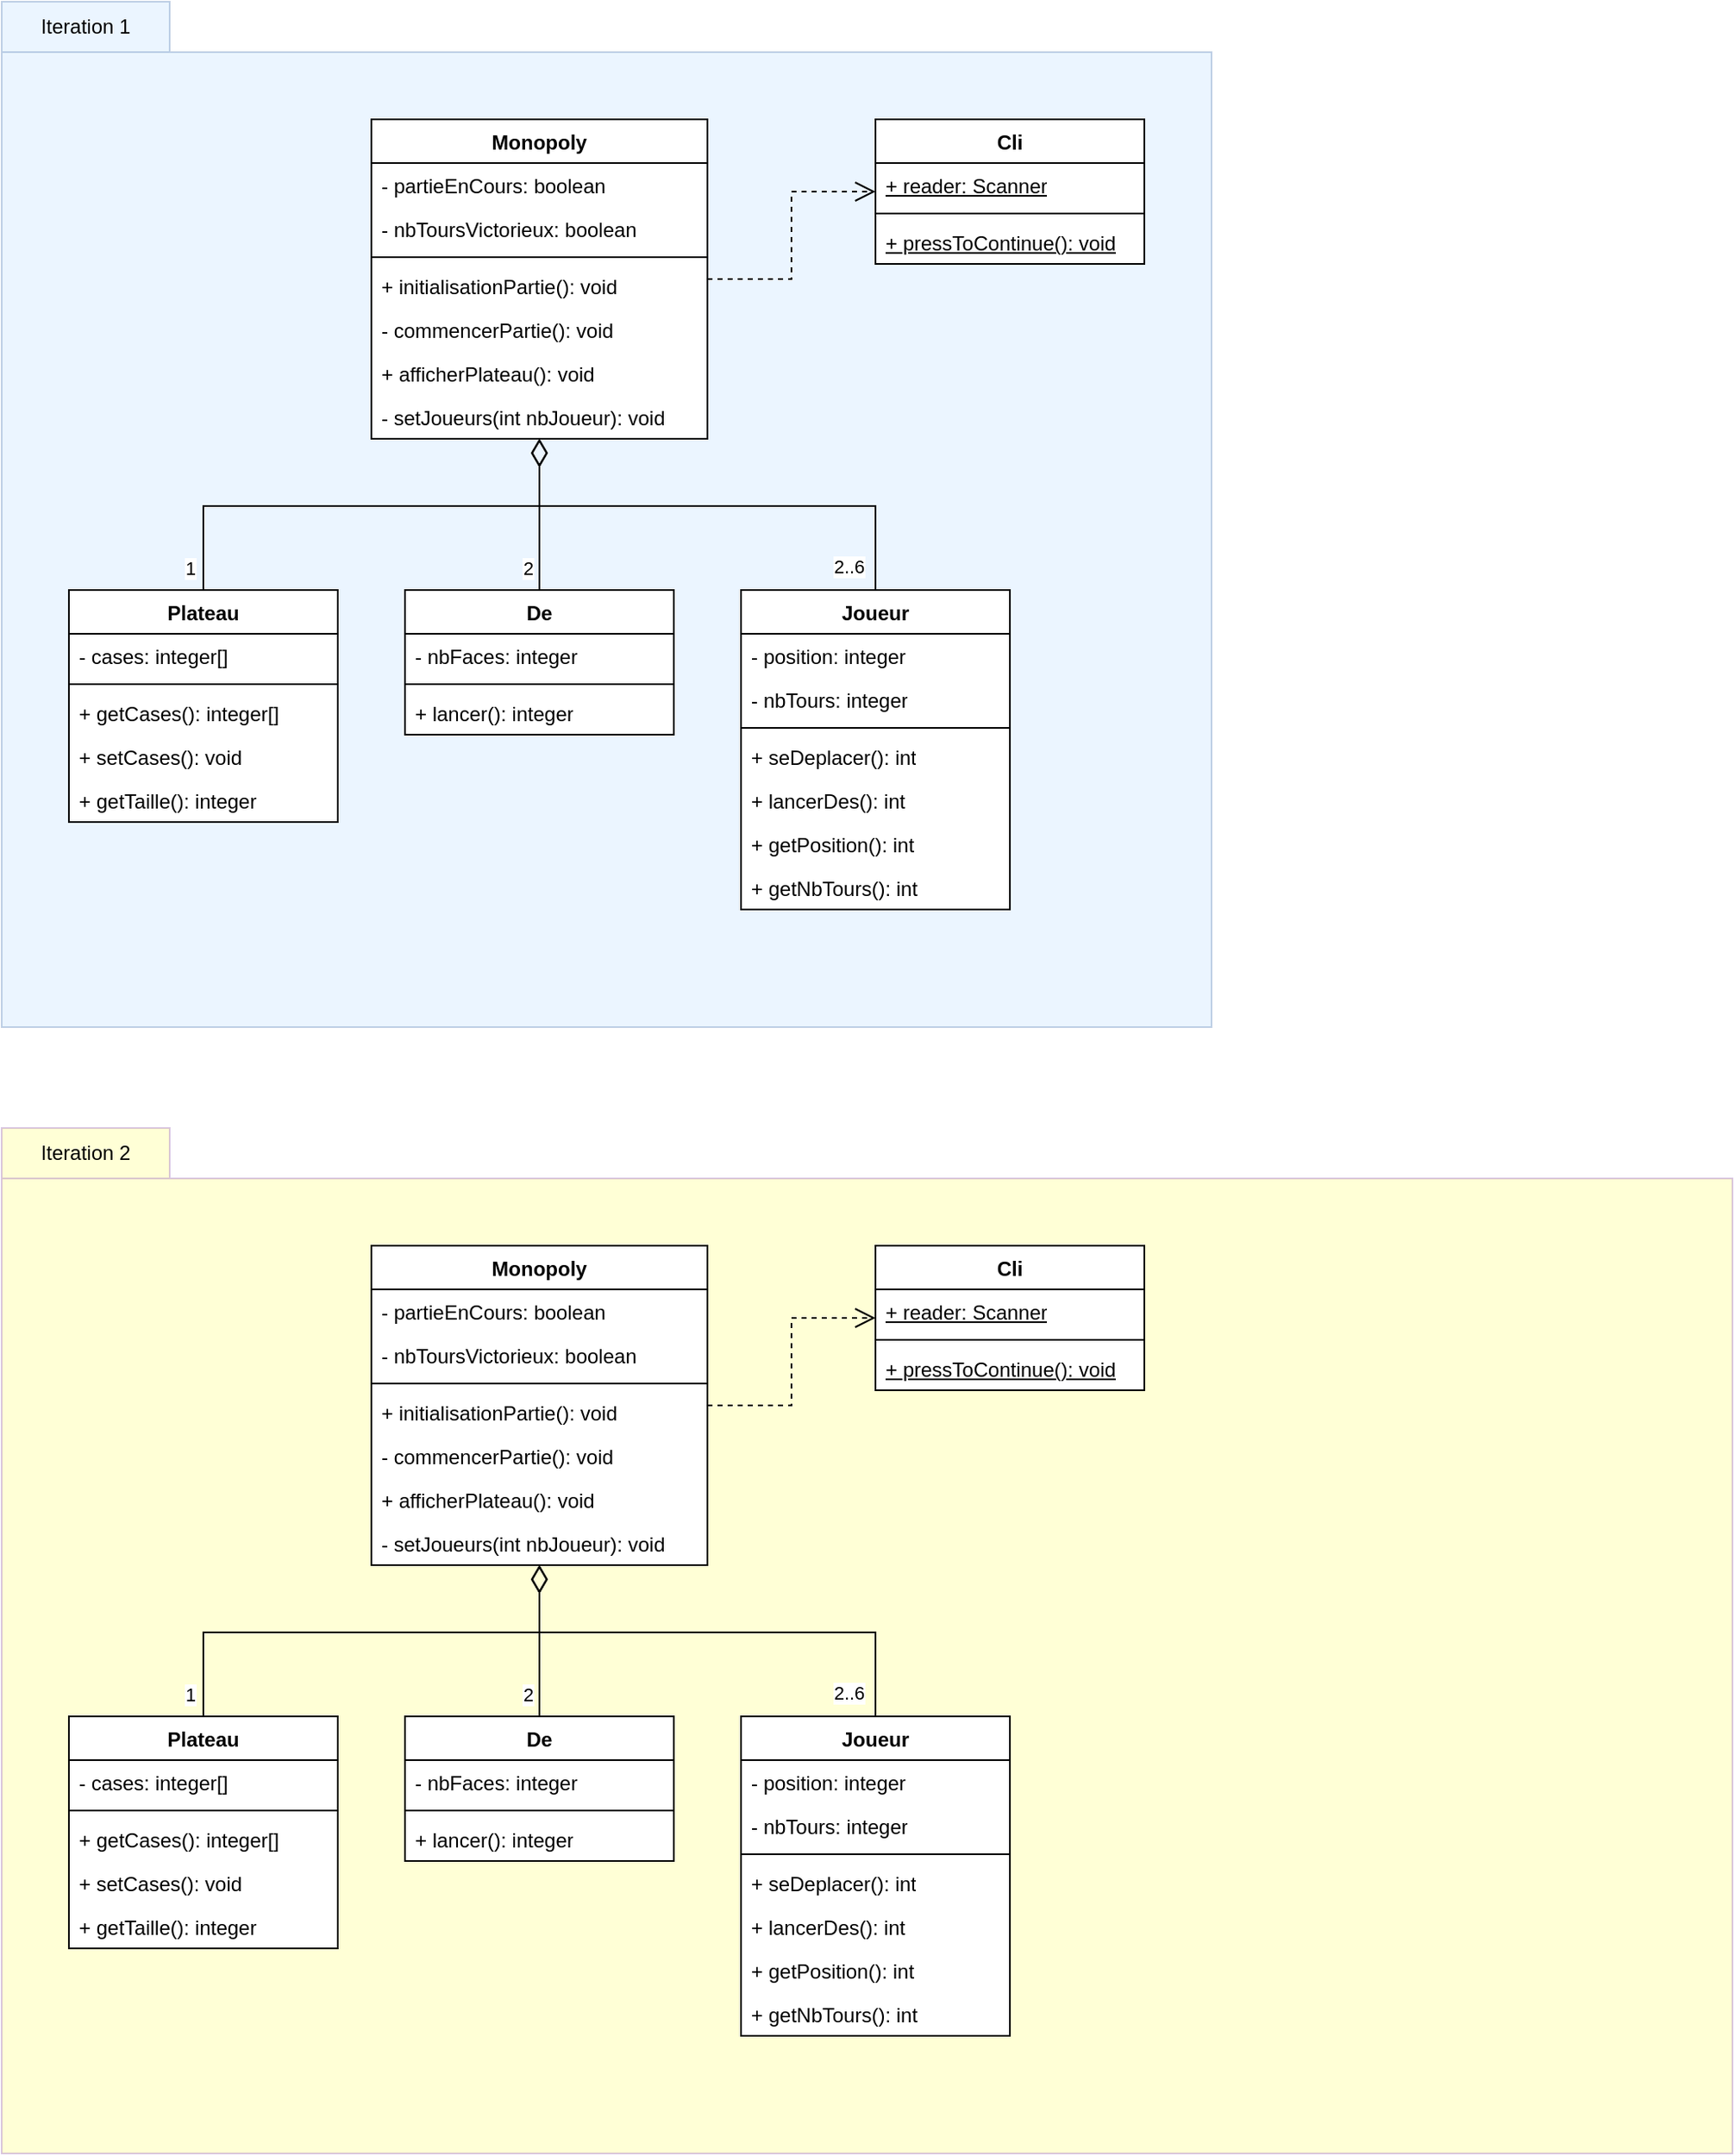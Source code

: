 <mxfile>
    <diagram name="Page-1" id="RWLI9MSICIL28HF7hWLt">
        <mxGraphModel dx="798" dy="611" grid="1" gridSize="10" guides="1" tooltips="1" connect="1" arrows="1" fold="1" page="1" pageScale="1" pageWidth="850" pageHeight="1100" math="0" shadow="0">
            <root>
                <mxCell id="0"/>
                <mxCell id="1" parent="0"/>
                <mxCell id="3wRQdI3oQ9BH-USmXRhL-71" value="" style="shape=folder;fontStyle=1;spacingTop=10;tabWidth=100;tabHeight=30;tabPosition=left;html=1;whiteSpace=wrap;fillColor=#CCE5FF;strokeColor=#6c8ebf;opacity=40;" parent="1" vertex="1">
                    <mxGeometry x="80" y="50" width="720" height="610" as="geometry"/>
                </mxCell>
                <mxCell id="BAaVgE4v9FRJITXMIrTg-20" style="edgeStyle=orthogonalEdgeStyle;rounded=0;orthogonalLoop=1;jettySize=auto;html=1;endArrow=open;endFill=0;dashed=1;endSize=10;" parent="1" source="3wRQdI3oQ9BH-USmXRhL-1" target="BAaVgE4v9FRJITXMIrTg-15" edge="1">
                    <mxGeometry relative="1" as="geometry"/>
                </mxCell>
                <mxCell id="3wRQdI3oQ9BH-USmXRhL-1" value="Monopoly" style="swimlane;fontStyle=1;align=center;verticalAlign=top;childLayout=stackLayout;horizontal=1;startSize=26;horizontalStack=0;resizeParent=1;resizeParentMax=0;resizeLast=0;collapsible=1;marginBottom=0;whiteSpace=wrap;html=1;swimlaneFillColor=default;" parent="1" vertex="1">
                    <mxGeometry x="300" y="120" width="200" height="190" as="geometry"/>
                </mxCell>
                <mxCell id="BAaVgE4v9FRJITXMIrTg-3" value="- partieEnCours: boolean" style="text;strokeColor=none;fillColor=none;align=left;verticalAlign=top;spacingLeft=4;spacingRight=4;overflow=hidden;rotatable=0;points=[[0,0.5],[1,0.5]];portConstraint=eastwest;whiteSpace=wrap;html=1;" parent="3wRQdI3oQ9BH-USmXRhL-1" vertex="1">
                    <mxGeometry y="26" width="200" height="26" as="geometry"/>
                </mxCell>
                <mxCell id="2" value="- nbToursVictorieux: boolean" style="text;strokeColor=none;fillColor=none;align=left;verticalAlign=top;spacingLeft=4;spacingRight=4;overflow=hidden;rotatable=0;points=[[0,0.5],[1,0.5]];portConstraint=eastwest;whiteSpace=wrap;html=1;" vertex="1" parent="3wRQdI3oQ9BH-USmXRhL-1">
                    <mxGeometry y="52" width="200" height="26" as="geometry"/>
                </mxCell>
                <mxCell id="3wRQdI3oQ9BH-USmXRhL-3" value="" style="line;strokeWidth=1;fillColor=none;align=left;verticalAlign=middle;spacingTop=-1;spacingLeft=3;spacingRight=3;rotatable=0;labelPosition=right;points=[];portConstraint=eastwest;strokeColor=inherit;" parent="3wRQdI3oQ9BH-USmXRhL-1" vertex="1">
                    <mxGeometry y="78" width="200" height="8" as="geometry"/>
                </mxCell>
                <mxCell id="uMeEDtOM4_LUnc-oen4K-1" value="+ initialisationPartie(): void" style="text;strokeColor=none;fillColor=none;align=left;verticalAlign=top;spacingLeft=4;spacingRight=4;overflow=hidden;rotatable=0;points=[[0,0.5],[1,0.5]];portConstraint=eastwest;whiteSpace=wrap;html=1;" parent="3wRQdI3oQ9BH-USmXRhL-1" vertex="1">
                    <mxGeometry y="86" width="200" height="26" as="geometry"/>
                </mxCell>
                <mxCell id="BAaVgE4v9FRJITXMIrTg-4" value="- commencerPartie(): void" style="text;strokeColor=none;fillColor=none;align=left;verticalAlign=top;spacingLeft=4;spacingRight=4;overflow=hidden;rotatable=0;points=[[0,0.5],[1,0.5]];portConstraint=eastwest;whiteSpace=wrap;html=1;" parent="3wRQdI3oQ9BH-USmXRhL-1" vertex="1">
                    <mxGeometry y="112" width="200" height="26" as="geometry"/>
                </mxCell>
                <mxCell id="BAaVgE4v9FRJITXMIrTg-5" value="+ afficherPlateau(): void" style="text;strokeColor=none;fillColor=none;align=left;verticalAlign=top;spacingLeft=4;spacingRight=4;overflow=hidden;rotatable=0;points=[[0,0.5],[1,0.5]];portConstraint=eastwest;whiteSpace=wrap;html=1;" parent="3wRQdI3oQ9BH-USmXRhL-1" vertex="1">
                    <mxGeometry y="138" width="200" height="26" as="geometry"/>
                </mxCell>
                <mxCell id="3wRQdI3oQ9BH-USmXRhL-78" value="- setJoueurs(int nbJoueur): void" style="text;strokeColor=none;fillColor=none;align=left;verticalAlign=top;spacingLeft=4;spacingRight=4;overflow=hidden;rotatable=0;points=[[0,0.5],[1,0.5]];portConstraint=eastwest;whiteSpace=wrap;html=1;" parent="3wRQdI3oQ9BH-USmXRhL-1" vertex="1">
                    <mxGeometry y="164" width="200" height="26" as="geometry"/>
                </mxCell>
                <mxCell id="3wRQdI3oQ9BH-USmXRhL-56" style="edgeStyle=orthogonalEdgeStyle;rounded=0;orthogonalLoop=1;jettySize=auto;html=1;endArrow=diamondThin;endFill=0;endSize=14;" parent="1" source="3wRQdI3oQ9BH-USmXRhL-52" target="3wRQdI3oQ9BH-USmXRhL-1" edge="1">
                    <mxGeometry relative="1" as="geometry"/>
                </mxCell>
                <mxCell id="uMeEDtOM4_LUnc-oen4K-2" value="2" style="edgeLabel;html=1;align=center;verticalAlign=middle;resizable=0;points=[];" parent="3wRQdI3oQ9BH-USmXRhL-56" vertex="1" connectable="0">
                    <mxGeometry x="-0.752" relative="1" as="geometry">
                        <mxPoint x="-7" y="-2" as="offset"/>
                    </mxGeometry>
                </mxCell>
                <mxCell id="3wRQdI3oQ9BH-USmXRhL-52" value="De" style="swimlane;fontStyle=1;align=center;verticalAlign=top;childLayout=stackLayout;horizontal=1;startSize=26;horizontalStack=0;resizeParent=1;resizeParentMax=0;resizeLast=0;collapsible=1;marginBottom=0;whiteSpace=wrap;html=1;fillColor=default;rounded=0;shadow=0;glass=0;swimlaneLine=1;gradientColor=none;swimlaneFillColor=default;" parent="1" vertex="1">
                    <mxGeometry x="320" y="400" width="160" height="86" as="geometry"/>
                </mxCell>
                <mxCell id="3wRQdI3oQ9BH-USmXRhL-53" value="- nbFaces: integer" style="text;align=left;verticalAlign=top;spacingLeft=4;spacingRight=4;overflow=hidden;rotatable=0;points=[[0,0.5],[1,0.5]];portConstraint=eastwest;whiteSpace=wrap;html=1;" parent="3wRQdI3oQ9BH-USmXRhL-52" vertex="1">
                    <mxGeometry y="26" width="160" height="26" as="geometry"/>
                </mxCell>
                <mxCell id="3wRQdI3oQ9BH-USmXRhL-54" value="" style="line;strokeWidth=1;fillColor=none;align=left;verticalAlign=middle;spacingTop=-1;spacingLeft=3;spacingRight=3;rotatable=0;labelPosition=right;points=[];portConstraint=eastwest;strokeColor=inherit;" parent="3wRQdI3oQ9BH-USmXRhL-52" vertex="1">
                    <mxGeometry y="52" width="160" height="8" as="geometry"/>
                </mxCell>
                <mxCell id="3wRQdI3oQ9BH-USmXRhL-55" value="+ lancer(): integer" style="text;align=left;verticalAlign=top;spacingLeft=4;spacingRight=4;overflow=hidden;rotatable=0;points=[[0,0.5],[1,0.5]];portConstraint=eastwest;whiteSpace=wrap;html=1;" parent="3wRQdI3oQ9BH-USmXRhL-52" vertex="1">
                    <mxGeometry y="60" width="160" height="26" as="geometry"/>
                </mxCell>
                <mxCell id="3wRQdI3oQ9BH-USmXRhL-62" style="edgeStyle=orthogonalEdgeStyle;rounded=0;orthogonalLoop=1;jettySize=auto;html=1;endArrow=diamondThin;endFill=0;endSize=14;" parent="1" source="3wRQdI3oQ9BH-USmXRhL-59" target="3wRQdI3oQ9BH-USmXRhL-1" edge="1">
                    <mxGeometry relative="1" as="geometry">
                        <Array as="points">
                            <mxPoint x="200" y="350"/>
                            <mxPoint x="400" y="350"/>
                        </Array>
                    </mxGeometry>
                </mxCell>
                <mxCell id="uMeEDtOM4_LUnc-oen4K-3" value="1" style="edgeLabel;html=1;align=center;verticalAlign=middle;resizable=0;points=[];" parent="3wRQdI3oQ9BH-USmXRhL-62" vertex="1" connectable="0">
                    <mxGeometry x="-0.893" relative="1" as="geometry">
                        <mxPoint x="-8" y="2" as="offset"/>
                    </mxGeometry>
                </mxCell>
                <mxCell id="3wRQdI3oQ9BH-USmXRhL-59" value="Plateau" style="swimlane;fontStyle=1;align=center;verticalAlign=top;childLayout=stackLayout;horizontal=1;startSize=26;horizontalStack=0;resizeParent=1;resizeParentMax=0;resizeLast=0;collapsible=1;marginBottom=0;whiteSpace=wrap;html=1;swimlaneFillColor=default;" parent="1" vertex="1">
                    <mxGeometry x="120" y="400" width="160" height="138" as="geometry"/>
                </mxCell>
                <mxCell id="BAaVgE4v9FRJITXMIrTg-6" value="- cases: integer[]" style="text;strokeColor=none;fillColor=none;align=left;verticalAlign=top;spacingLeft=4;spacingRight=4;overflow=hidden;rotatable=0;points=[[0,0.5],[1,0.5]];portConstraint=eastwest;whiteSpace=wrap;html=1;" parent="3wRQdI3oQ9BH-USmXRhL-59" vertex="1">
                    <mxGeometry y="26" width="160" height="26" as="geometry"/>
                </mxCell>
                <mxCell id="3wRQdI3oQ9BH-USmXRhL-60" value="" style="line;strokeWidth=1;fillColor=none;align=left;verticalAlign=middle;spacingTop=-1;spacingLeft=3;spacingRight=3;rotatable=0;labelPosition=right;points=[];portConstraint=eastwest;strokeColor=inherit;" parent="3wRQdI3oQ9BH-USmXRhL-59" vertex="1">
                    <mxGeometry y="52" width="160" height="8" as="geometry"/>
                </mxCell>
                <mxCell id="BAaVgE4v9FRJITXMIrTg-7" value="+ getCases(): integer[]" style="text;strokeColor=none;fillColor=none;align=left;verticalAlign=top;spacingLeft=4;spacingRight=4;overflow=hidden;rotatable=0;points=[[0,0.5],[1,0.5]];portConstraint=eastwest;whiteSpace=wrap;html=1;" parent="3wRQdI3oQ9BH-USmXRhL-59" vertex="1">
                    <mxGeometry y="60" width="160" height="26" as="geometry"/>
                </mxCell>
                <mxCell id="BAaVgE4v9FRJITXMIrTg-8" value="+ setCases(): void" style="text;strokeColor=none;fillColor=none;align=left;verticalAlign=top;spacingLeft=4;spacingRight=4;overflow=hidden;rotatable=0;points=[[0,0.5],[1,0.5]];portConstraint=eastwest;whiteSpace=wrap;html=1;" parent="3wRQdI3oQ9BH-USmXRhL-59" vertex="1">
                    <mxGeometry y="86" width="160" height="26" as="geometry"/>
                </mxCell>
                <mxCell id="BAaVgE4v9FRJITXMIrTg-14" value="+ getTaille(): integer" style="text;strokeColor=none;fillColor=none;align=left;verticalAlign=top;spacingLeft=4;spacingRight=4;overflow=hidden;rotatable=0;points=[[0,0.5],[1,0.5]];portConstraint=eastwest;whiteSpace=wrap;html=1;" parent="3wRQdI3oQ9BH-USmXRhL-59" vertex="1">
                    <mxGeometry y="112" width="160" height="26" as="geometry"/>
                </mxCell>
                <mxCell id="3wRQdI3oQ9BH-USmXRhL-67" style="edgeStyle=orthogonalEdgeStyle;rounded=0;orthogonalLoop=1;jettySize=auto;html=1;endArrow=diamondThin;endFill=0;endSize=14;" parent="1" source="3wRQdI3oQ9BH-USmXRhL-64" target="3wRQdI3oQ9BH-USmXRhL-1" edge="1">
                    <mxGeometry relative="1" as="geometry">
                        <Array as="points">
                            <mxPoint x="600" y="350"/>
                            <mxPoint x="400" y="350"/>
                        </Array>
                    </mxGeometry>
                </mxCell>
                <mxCell id="uMeEDtOM4_LUnc-oen4K-4" value="2..6" style="edgeLabel;html=1;align=center;verticalAlign=middle;resizable=0;points=[];" parent="3wRQdI3oQ9BH-USmXRhL-67" vertex="1" connectable="0">
                    <mxGeometry x="-0.895" relative="1" as="geometry">
                        <mxPoint x="-16" y="1" as="offset"/>
                    </mxGeometry>
                </mxCell>
                <mxCell id="3wRQdI3oQ9BH-USmXRhL-64" value="Joueur" style="swimlane;fontStyle=1;align=center;verticalAlign=top;childLayout=stackLayout;horizontal=1;startSize=26;horizontalStack=0;resizeParent=1;resizeParentMax=0;resizeLast=0;collapsible=1;marginBottom=0;whiteSpace=wrap;html=1;swimlaneFillColor=default;" parent="1" vertex="1">
                    <mxGeometry x="520" y="400" width="160" height="190" as="geometry"/>
                </mxCell>
                <mxCell id="3wRQdI3oQ9BH-USmXRhL-69" value="- position: integer" style="text;strokeColor=none;fillColor=none;align=left;verticalAlign=top;spacingLeft=4;spacingRight=4;overflow=hidden;rotatable=0;points=[[0,0.5],[1,0.5]];portConstraint=eastwest;whiteSpace=wrap;html=1;" parent="3wRQdI3oQ9BH-USmXRhL-64" vertex="1">
                    <mxGeometry y="26" width="160" height="26" as="geometry"/>
                </mxCell>
                <mxCell id="3wRQdI3oQ9BH-USmXRhL-70" value="- nbTours: integer" style="text;strokeColor=none;fillColor=none;align=left;verticalAlign=top;spacingLeft=4;spacingRight=4;overflow=hidden;rotatable=0;points=[[0,0.5],[1,0.5]];portConstraint=eastwest;whiteSpace=wrap;html=1;" parent="3wRQdI3oQ9BH-USmXRhL-64" vertex="1">
                    <mxGeometry y="52" width="160" height="26" as="geometry"/>
                </mxCell>
                <mxCell id="3wRQdI3oQ9BH-USmXRhL-65" value="" style="line;strokeWidth=1;fillColor=none;align=left;verticalAlign=middle;spacingTop=-1;spacingLeft=3;spacingRight=3;rotatable=0;labelPosition=right;points=[];portConstraint=eastwest;strokeColor=inherit;" parent="3wRQdI3oQ9BH-USmXRhL-64" vertex="1">
                    <mxGeometry y="78" width="160" height="8" as="geometry"/>
                </mxCell>
                <mxCell id="3wRQdI3oQ9BH-USmXRhL-66" value="+ seDeplacer(): int" style="text;strokeColor=none;fillColor=none;align=left;verticalAlign=top;spacingLeft=4;spacingRight=4;overflow=hidden;rotatable=0;points=[[0,0.5],[1,0.5]];portConstraint=eastwest;whiteSpace=wrap;html=1;" parent="3wRQdI3oQ9BH-USmXRhL-64" vertex="1">
                    <mxGeometry y="86" width="160" height="26" as="geometry"/>
                </mxCell>
                <mxCell id="BAaVgE4v9FRJITXMIrTg-9" value="+ lancerDes(): int" style="text;strokeColor=none;fillColor=none;align=left;verticalAlign=top;spacingLeft=4;spacingRight=4;overflow=hidden;rotatable=0;points=[[0,0.5],[1,0.5]];portConstraint=eastwest;whiteSpace=wrap;html=1;" parent="3wRQdI3oQ9BH-USmXRhL-64" vertex="1">
                    <mxGeometry y="112" width="160" height="26" as="geometry"/>
                </mxCell>
                <mxCell id="BAaVgE4v9FRJITXMIrTg-12" value="+ getPosition(): int" style="text;strokeColor=none;fillColor=none;align=left;verticalAlign=top;spacingLeft=4;spacingRight=4;overflow=hidden;rotatable=0;points=[[0,0.5],[1,0.5]];portConstraint=eastwest;whiteSpace=wrap;html=1;" parent="3wRQdI3oQ9BH-USmXRhL-64" vertex="1">
                    <mxGeometry y="138" width="160" height="26" as="geometry"/>
                </mxCell>
                <mxCell id="BAaVgE4v9FRJITXMIrTg-13" value="+ getNbTours(): int" style="text;strokeColor=none;fillColor=none;align=left;verticalAlign=top;spacingLeft=4;spacingRight=4;overflow=hidden;rotatable=0;points=[[0,0.5],[1,0.5]];portConstraint=eastwest;whiteSpace=wrap;html=1;" parent="3wRQdI3oQ9BH-USmXRhL-64" vertex="1">
                    <mxGeometry y="164" width="160" height="26" as="geometry"/>
                </mxCell>
                <mxCell id="3wRQdI3oQ9BH-USmXRhL-74" value="Iteration 1" style="text;html=1;strokeColor=none;fillColor=none;align=center;verticalAlign=middle;whiteSpace=wrap;rounded=0;" parent="1" vertex="1">
                    <mxGeometry x="100" y="50" width="60" height="30" as="geometry"/>
                </mxCell>
                <mxCell id="BAaVgE4v9FRJITXMIrTg-15" value="Cli" style="swimlane;fontStyle=1;align=center;verticalAlign=top;childLayout=stackLayout;horizontal=1;startSize=26;horizontalStack=0;resizeParent=1;resizeParentMax=0;resizeLast=0;collapsible=1;marginBottom=0;whiteSpace=wrap;html=1;fillColor=default;rounded=0;shadow=0;glass=0;swimlaneLine=1;gradientColor=none;swimlaneFillColor=default;" parent="1" vertex="1">
                    <mxGeometry x="600" y="120" width="160" height="86" as="geometry"/>
                </mxCell>
                <mxCell id="BAaVgE4v9FRJITXMIrTg-16" value="&lt;u&gt;+ reader: Scanner&lt;/u&gt;" style="text;align=left;verticalAlign=top;spacingLeft=4;spacingRight=4;overflow=hidden;rotatable=0;points=[[0,0.5],[1,0.5]];portConstraint=eastwest;whiteSpace=wrap;html=1;" parent="BAaVgE4v9FRJITXMIrTg-15" vertex="1">
                    <mxGeometry y="26" width="160" height="26" as="geometry"/>
                </mxCell>
                <mxCell id="BAaVgE4v9FRJITXMIrTg-17" value="" style="line;strokeWidth=1;fillColor=none;align=left;verticalAlign=middle;spacingTop=-1;spacingLeft=3;spacingRight=3;rotatable=0;labelPosition=right;points=[];portConstraint=eastwest;strokeColor=inherit;" parent="BAaVgE4v9FRJITXMIrTg-15" vertex="1">
                    <mxGeometry y="52" width="160" height="8" as="geometry"/>
                </mxCell>
                <mxCell id="BAaVgE4v9FRJITXMIrTg-18" value="&lt;u&gt;+ pressToContinue(): void&lt;br&gt;&lt;/u&gt;" style="text;align=left;verticalAlign=top;spacingLeft=4;spacingRight=4;overflow=hidden;rotatable=0;points=[[0,0.5],[1,0.5]];portConstraint=eastwest;whiteSpace=wrap;html=1;" parent="BAaVgE4v9FRJITXMIrTg-15" vertex="1">
                    <mxGeometry y="60" width="160" height="26" as="geometry"/>
                </mxCell>
                <mxCell id="4" value="" style="shape=folder;fontStyle=1;spacingTop=10;tabWidth=100;tabHeight=30;tabPosition=left;html=1;whiteSpace=wrap;fillColor=#FFFF99;strokeColor=#A373BF;opacity=40;" vertex="1" parent="1">
                    <mxGeometry x="80" y="720" width="1030" height="610" as="geometry"/>
                </mxCell>
                <mxCell id="5" style="edgeStyle=orthogonalEdgeStyle;rounded=0;orthogonalLoop=1;jettySize=auto;html=1;endArrow=open;endFill=0;dashed=1;endSize=10;" edge="1" parent="1" source="6" target="39">
                    <mxGeometry relative="1" as="geometry"/>
                </mxCell>
                <mxCell id="6" value="Monopoly" style="swimlane;fontStyle=1;align=center;verticalAlign=top;childLayout=stackLayout;horizontal=1;startSize=26;horizontalStack=0;resizeParent=1;resizeParentMax=0;resizeLast=0;collapsible=1;marginBottom=0;whiteSpace=wrap;html=1;swimlaneFillColor=default;" vertex="1" parent="1">
                    <mxGeometry x="300" y="790" width="200" height="190" as="geometry"/>
                </mxCell>
                <mxCell id="7" value="- partieEnCours: boolean" style="text;strokeColor=none;fillColor=none;align=left;verticalAlign=top;spacingLeft=4;spacingRight=4;overflow=hidden;rotatable=0;points=[[0,0.5],[1,0.5]];portConstraint=eastwest;whiteSpace=wrap;html=1;" vertex="1" parent="6">
                    <mxGeometry y="26" width="200" height="26" as="geometry"/>
                </mxCell>
                <mxCell id="8" value="- nbToursVictorieux: boolean" style="text;strokeColor=none;fillColor=none;align=left;verticalAlign=top;spacingLeft=4;spacingRight=4;overflow=hidden;rotatable=0;points=[[0,0.5],[1,0.5]];portConstraint=eastwest;whiteSpace=wrap;html=1;" vertex="1" parent="6">
                    <mxGeometry y="52" width="200" height="26" as="geometry"/>
                </mxCell>
                <mxCell id="9" value="" style="line;strokeWidth=1;fillColor=none;align=left;verticalAlign=middle;spacingTop=-1;spacingLeft=3;spacingRight=3;rotatable=0;labelPosition=right;points=[];portConstraint=eastwest;strokeColor=inherit;" vertex="1" parent="6">
                    <mxGeometry y="78" width="200" height="8" as="geometry"/>
                </mxCell>
                <mxCell id="10" value="+ initialisationPartie(): void" style="text;strokeColor=none;fillColor=none;align=left;verticalAlign=top;spacingLeft=4;spacingRight=4;overflow=hidden;rotatable=0;points=[[0,0.5],[1,0.5]];portConstraint=eastwest;whiteSpace=wrap;html=1;" vertex="1" parent="6">
                    <mxGeometry y="86" width="200" height="26" as="geometry"/>
                </mxCell>
                <mxCell id="11" value="- commencerPartie(): void" style="text;strokeColor=none;fillColor=none;align=left;verticalAlign=top;spacingLeft=4;spacingRight=4;overflow=hidden;rotatable=0;points=[[0,0.5],[1,0.5]];portConstraint=eastwest;whiteSpace=wrap;html=1;" vertex="1" parent="6">
                    <mxGeometry y="112" width="200" height="26" as="geometry"/>
                </mxCell>
                <mxCell id="12" value="+ afficherPlateau(): void" style="text;strokeColor=none;fillColor=none;align=left;verticalAlign=top;spacingLeft=4;spacingRight=4;overflow=hidden;rotatable=0;points=[[0,0.5],[1,0.5]];portConstraint=eastwest;whiteSpace=wrap;html=1;" vertex="1" parent="6">
                    <mxGeometry y="138" width="200" height="26" as="geometry"/>
                </mxCell>
                <mxCell id="13" value="- setJoueurs(int nbJoueur): void" style="text;strokeColor=none;fillColor=none;align=left;verticalAlign=top;spacingLeft=4;spacingRight=4;overflow=hidden;rotatable=0;points=[[0,0.5],[1,0.5]];portConstraint=eastwest;whiteSpace=wrap;html=1;" vertex="1" parent="6">
                    <mxGeometry y="164" width="200" height="26" as="geometry"/>
                </mxCell>
                <mxCell id="14" style="edgeStyle=orthogonalEdgeStyle;rounded=0;orthogonalLoop=1;jettySize=auto;html=1;endArrow=diamondThin;endFill=0;endSize=14;" edge="1" parent="1" source="16" target="6">
                    <mxGeometry relative="1" as="geometry"/>
                </mxCell>
                <mxCell id="15" value="2" style="edgeLabel;html=1;align=center;verticalAlign=middle;resizable=0;points=[];" vertex="1" connectable="0" parent="14">
                    <mxGeometry x="-0.752" relative="1" as="geometry">
                        <mxPoint x="-7" y="-2" as="offset"/>
                    </mxGeometry>
                </mxCell>
                <mxCell id="16" value="De" style="swimlane;fontStyle=1;align=center;verticalAlign=top;childLayout=stackLayout;horizontal=1;startSize=26;horizontalStack=0;resizeParent=1;resizeParentMax=0;resizeLast=0;collapsible=1;marginBottom=0;whiteSpace=wrap;html=1;fillColor=default;rounded=0;shadow=0;glass=0;swimlaneLine=1;gradientColor=none;swimlaneFillColor=default;" vertex="1" parent="1">
                    <mxGeometry x="320" y="1070" width="160" height="86" as="geometry"/>
                </mxCell>
                <mxCell id="17" value="- nbFaces: integer" style="text;align=left;verticalAlign=top;spacingLeft=4;spacingRight=4;overflow=hidden;rotatable=0;points=[[0,0.5],[1,0.5]];portConstraint=eastwest;whiteSpace=wrap;html=1;" vertex="1" parent="16">
                    <mxGeometry y="26" width="160" height="26" as="geometry"/>
                </mxCell>
                <mxCell id="18" value="" style="line;strokeWidth=1;fillColor=none;align=left;verticalAlign=middle;spacingTop=-1;spacingLeft=3;spacingRight=3;rotatable=0;labelPosition=right;points=[];portConstraint=eastwest;strokeColor=inherit;" vertex="1" parent="16">
                    <mxGeometry y="52" width="160" height="8" as="geometry"/>
                </mxCell>
                <mxCell id="19" value="+ lancer(): integer" style="text;align=left;verticalAlign=top;spacingLeft=4;spacingRight=4;overflow=hidden;rotatable=0;points=[[0,0.5],[1,0.5]];portConstraint=eastwest;whiteSpace=wrap;html=1;" vertex="1" parent="16">
                    <mxGeometry y="60" width="160" height="26" as="geometry"/>
                </mxCell>
                <mxCell id="20" style="edgeStyle=orthogonalEdgeStyle;rounded=0;orthogonalLoop=1;jettySize=auto;html=1;endArrow=diamondThin;endFill=0;endSize=14;" edge="1" parent="1" source="22" target="6">
                    <mxGeometry relative="1" as="geometry">
                        <Array as="points">
                            <mxPoint x="200" y="1020"/>
                            <mxPoint x="400" y="1020"/>
                        </Array>
                    </mxGeometry>
                </mxCell>
                <mxCell id="21" value="1" style="edgeLabel;html=1;align=center;verticalAlign=middle;resizable=0;points=[];" vertex="1" connectable="0" parent="20">
                    <mxGeometry x="-0.893" relative="1" as="geometry">
                        <mxPoint x="-8" y="2" as="offset"/>
                    </mxGeometry>
                </mxCell>
                <mxCell id="22" value="Plateau" style="swimlane;fontStyle=1;align=center;verticalAlign=top;childLayout=stackLayout;horizontal=1;startSize=26;horizontalStack=0;resizeParent=1;resizeParentMax=0;resizeLast=0;collapsible=1;marginBottom=0;whiteSpace=wrap;html=1;swimlaneFillColor=default;" vertex="1" parent="1">
                    <mxGeometry x="120" y="1070" width="160" height="138" as="geometry"/>
                </mxCell>
                <mxCell id="23" value="- cases: integer[]" style="text;strokeColor=none;fillColor=none;align=left;verticalAlign=top;spacingLeft=4;spacingRight=4;overflow=hidden;rotatable=0;points=[[0,0.5],[1,0.5]];portConstraint=eastwest;whiteSpace=wrap;html=1;" vertex="1" parent="22">
                    <mxGeometry y="26" width="160" height="26" as="geometry"/>
                </mxCell>
                <mxCell id="24" value="" style="line;strokeWidth=1;fillColor=none;align=left;verticalAlign=middle;spacingTop=-1;spacingLeft=3;spacingRight=3;rotatable=0;labelPosition=right;points=[];portConstraint=eastwest;strokeColor=inherit;" vertex="1" parent="22">
                    <mxGeometry y="52" width="160" height="8" as="geometry"/>
                </mxCell>
                <mxCell id="25" value="+ getCases(): integer[]" style="text;strokeColor=none;fillColor=none;align=left;verticalAlign=top;spacingLeft=4;spacingRight=4;overflow=hidden;rotatable=0;points=[[0,0.5],[1,0.5]];portConstraint=eastwest;whiteSpace=wrap;html=1;" vertex="1" parent="22">
                    <mxGeometry y="60" width="160" height="26" as="geometry"/>
                </mxCell>
                <mxCell id="26" value="+ setCases(): void" style="text;strokeColor=none;fillColor=none;align=left;verticalAlign=top;spacingLeft=4;spacingRight=4;overflow=hidden;rotatable=0;points=[[0,0.5],[1,0.5]];portConstraint=eastwest;whiteSpace=wrap;html=1;" vertex="1" parent="22">
                    <mxGeometry y="86" width="160" height="26" as="geometry"/>
                </mxCell>
                <mxCell id="27" value="+ getTaille(): integer" style="text;strokeColor=none;fillColor=none;align=left;verticalAlign=top;spacingLeft=4;spacingRight=4;overflow=hidden;rotatable=0;points=[[0,0.5],[1,0.5]];portConstraint=eastwest;whiteSpace=wrap;html=1;" vertex="1" parent="22">
                    <mxGeometry y="112" width="160" height="26" as="geometry"/>
                </mxCell>
                <mxCell id="28" style="edgeStyle=orthogonalEdgeStyle;rounded=0;orthogonalLoop=1;jettySize=auto;html=1;endArrow=diamondThin;endFill=0;endSize=14;" edge="1" parent="1" source="30" target="6">
                    <mxGeometry relative="1" as="geometry">
                        <Array as="points">
                            <mxPoint x="600" y="1020"/>
                            <mxPoint x="400" y="1020"/>
                        </Array>
                    </mxGeometry>
                </mxCell>
                <mxCell id="29" value="2..6" style="edgeLabel;html=1;align=center;verticalAlign=middle;resizable=0;points=[];" vertex="1" connectable="0" parent="28">
                    <mxGeometry x="-0.895" relative="1" as="geometry">
                        <mxPoint x="-16" y="1" as="offset"/>
                    </mxGeometry>
                </mxCell>
                <mxCell id="30" value="Joueur" style="swimlane;fontStyle=1;align=center;verticalAlign=top;childLayout=stackLayout;horizontal=1;startSize=26;horizontalStack=0;resizeParent=1;resizeParentMax=0;resizeLast=0;collapsible=1;marginBottom=0;whiteSpace=wrap;html=1;swimlaneFillColor=default;" vertex="1" parent="1">
                    <mxGeometry x="520" y="1070" width="160" height="190" as="geometry"/>
                </mxCell>
                <mxCell id="31" value="- position: integer" style="text;strokeColor=none;fillColor=none;align=left;verticalAlign=top;spacingLeft=4;spacingRight=4;overflow=hidden;rotatable=0;points=[[0,0.5],[1,0.5]];portConstraint=eastwest;whiteSpace=wrap;html=1;" vertex="1" parent="30">
                    <mxGeometry y="26" width="160" height="26" as="geometry"/>
                </mxCell>
                <mxCell id="32" value="- nbTours: integer" style="text;strokeColor=none;fillColor=none;align=left;verticalAlign=top;spacingLeft=4;spacingRight=4;overflow=hidden;rotatable=0;points=[[0,0.5],[1,0.5]];portConstraint=eastwest;whiteSpace=wrap;html=1;" vertex="1" parent="30">
                    <mxGeometry y="52" width="160" height="26" as="geometry"/>
                </mxCell>
                <mxCell id="33" value="" style="line;strokeWidth=1;fillColor=none;align=left;verticalAlign=middle;spacingTop=-1;spacingLeft=3;spacingRight=3;rotatable=0;labelPosition=right;points=[];portConstraint=eastwest;strokeColor=inherit;" vertex="1" parent="30">
                    <mxGeometry y="78" width="160" height="8" as="geometry"/>
                </mxCell>
                <mxCell id="34" value="+ seDeplacer(): int" style="text;strokeColor=none;fillColor=none;align=left;verticalAlign=top;spacingLeft=4;spacingRight=4;overflow=hidden;rotatable=0;points=[[0,0.5],[1,0.5]];portConstraint=eastwest;whiteSpace=wrap;html=1;" vertex="1" parent="30">
                    <mxGeometry y="86" width="160" height="26" as="geometry"/>
                </mxCell>
                <mxCell id="35" value="+ lancerDes(): int" style="text;strokeColor=none;fillColor=none;align=left;verticalAlign=top;spacingLeft=4;spacingRight=4;overflow=hidden;rotatable=0;points=[[0,0.5],[1,0.5]];portConstraint=eastwest;whiteSpace=wrap;html=1;" vertex="1" parent="30">
                    <mxGeometry y="112" width="160" height="26" as="geometry"/>
                </mxCell>
                <mxCell id="36" value="+ getPosition(): int" style="text;strokeColor=none;fillColor=none;align=left;verticalAlign=top;spacingLeft=4;spacingRight=4;overflow=hidden;rotatable=0;points=[[0,0.5],[1,0.5]];portConstraint=eastwest;whiteSpace=wrap;html=1;" vertex="1" parent="30">
                    <mxGeometry y="138" width="160" height="26" as="geometry"/>
                </mxCell>
                <mxCell id="37" value="+ getNbTours(): int" style="text;strokeColor=none;fillColor=none;align=left;verticalAlign=top;spacingLeft=4;spacingRight=4;overflow=hidden;rotatable=0;points=[[0,0.5],[1,0.5]];portConstraint=eastwest;whiteSpace=wrap;html=1;" vertex="1" parent="30">
                    <mxGeometry y="164" width="160" height="26" as="geometry"/>
                </mxCell>
                <mxCell id="38" value="Iteration 2" style="text;html=1;strokeColor=none;fillColor=none;align=center;verticalAlign=middle;whiteSpace=wrap;rounded=0;" vertex="1" parent="1">
                    <mxGeometry x="100" y="720" width="60" height="30" as="geometry"/>
                </mxCell>
                <mxCell id="39" value="Cli" style="swimlane;fontStyle=1;align=center;verticalAlign=top;childLayout=stackLayout;horizontal=1;startSize=26;horizontalStack=0;resizeParent=1;resizeParentMax=0;resizeLast=0;collapsible=1;marginBottom=0;whiteSpace=wrap;html=1;fillColor=default;rounded=0;shadow=0;glass=0;swimlaneLine=1;gradientColor=none;swimlaneFillColor=default;" vertex="1" parent="1">
                    <mxGeometry x="600" y="790" width="160" height="86" as="geometry"/>
                </mxCell>
                <mxCell id="40" value="&lt;u&gt;+ reader: Scanner&lt;/u&gt;" style="text;align=left;verticalAlign=top;spacingLeft=4;spacingRight=4;overflow=hidden;rotatable=0;points=[[0,0.5],[1,0.5]];portConstraint=eastwest;whiteSpace=wrap;html=1;" vertex="1" parent="39">
                    <mxGeometry y="26" width="160" height="26" as="geometry"/>
                </mxCell>
                <mxCell id="41" value="" style="line;strokeWidth=1;fillColor=none;align=left;verticalAlign=middle;spacingTop=-1;spacingLeft=3;spacingRight=3;rotatable=0;labelPosition=right;points=[];portConstraint=eastwest;strokeColor=inherit;" vertex="1" parent="39">
                    <mxGeometry y="52" width="160" height="8" as="geometry"/>
                </mxCell>
                <mxCell id="42" value="&lt;u&gt;+ pressToContinue(): void&lt;br&gt;&lt;/u&gt;" style="text;align=left;verticalAlign=top;spacingLeft=4;spacingRight=4;overflow=hidden;rotatable=0;points=[[0,0.5],[1,0.5]];portConstraint=eastwest;whiteSpace=wrap;html=1;" vertex="1" parent="39">
                    <mxGeometry y="60" width="160" height="26" as="geometry"/>
                </mxCell>
            </root>
        </mxGraphModel>
    </diagram>
</mxfile>